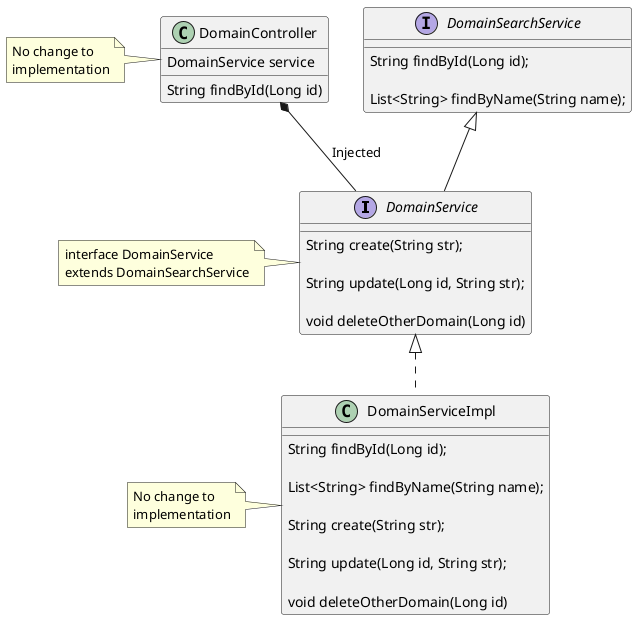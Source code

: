 @startuml
interface DomainService extends DomainSearchService{

    String create(String str);

    String update(Long id, String str);

    void deleteOtherDomain(Long id)
}
note left of DomainService: interface DomainService \nextends DomainSearchService

interface DomainSearchService {
    String findById(Long id);

    List<String> findByName(String name);

}

class DomainServiceImpl implements DomainService {
    String findById(Long id);

    List<String> findByName(String name);

    String create(String str);

    String update(Long id, String str);

    void deleteOtherDomain(Long id)

}

class DomainController {
    DomainService service

    String findById(Long id)

}

DomainController *-- DomainService : Injected

note left of DomainServiceImpl: No change to \nimplementation
note left of DomainController: No change to \nimplementation
@enduml
